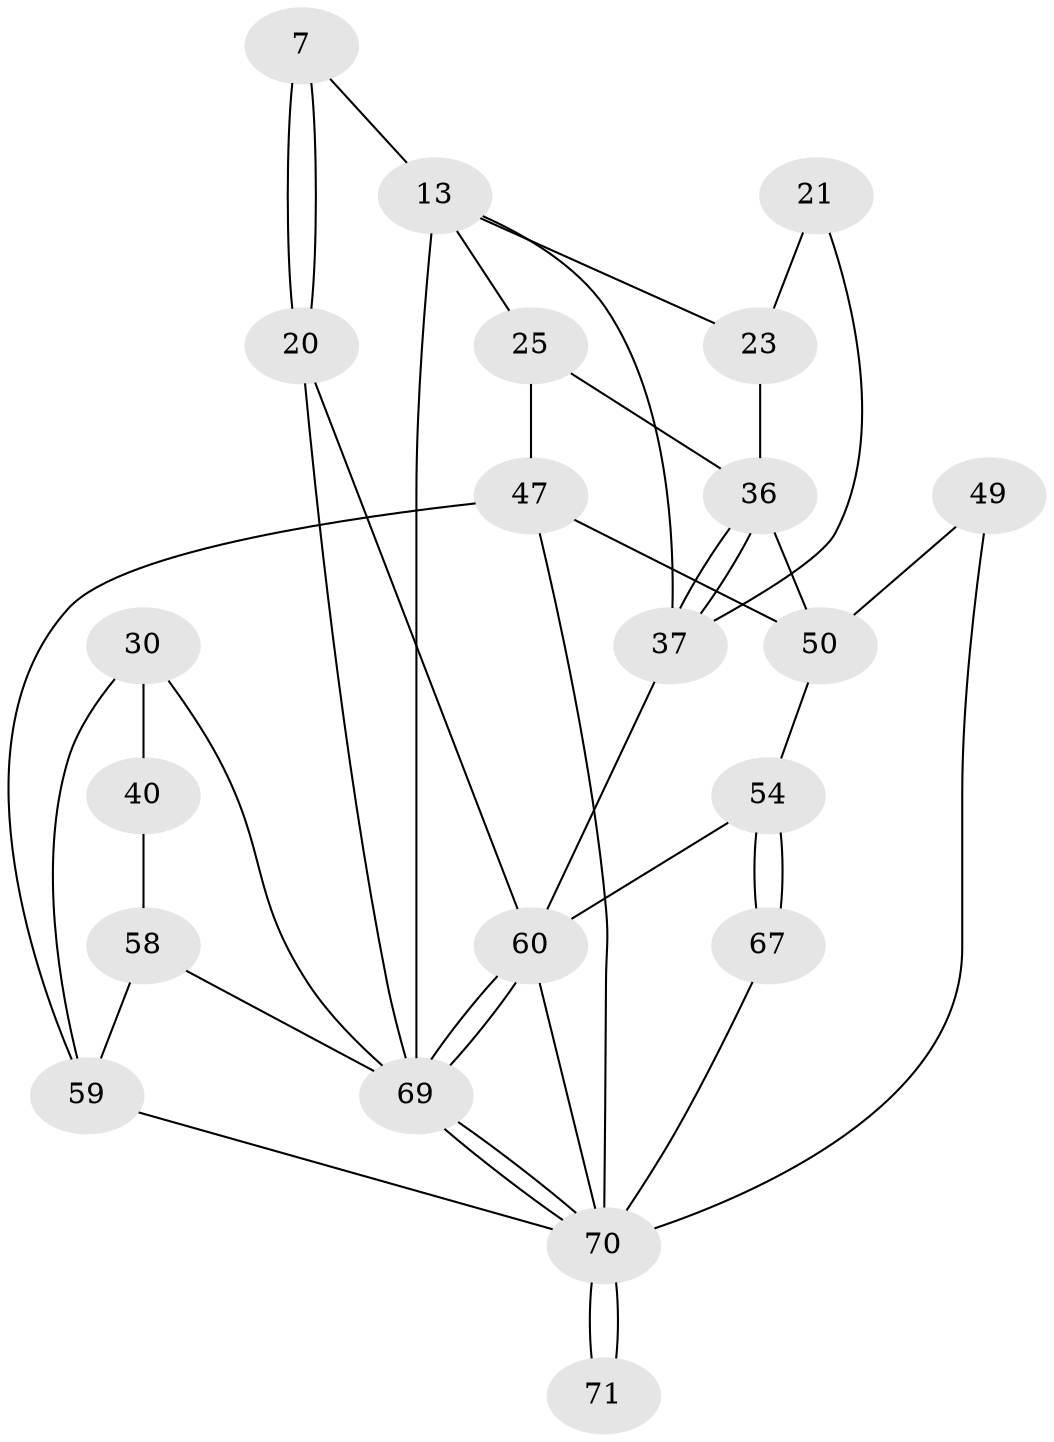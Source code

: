 // original degree distribution, {3: 0.028169014084507043, 6: 0.19718309859154928, 4: 0.23943661971830985, 5: 0.5352112676056338}
// Generated by graph-tools (version 1.1) at 2025/06/03/04/25 22:06:14]
// undirected, 21 vertices, 42 edges
graph export_dot {
graph [start="1"]
  node [color=gray90,style=filled];
  7 [pos="+0.8413137596546365+0.12216387732552328"];
  13 [pos="+0.2906762278205661+0.22279779552696494",super="+4+12+10+9"];
  20 [pos="+1+0.16568882071652208",super="+1"];
  21 [pos="+0.09988051280658862+0.34663995910535655",super="+15"];
  23 [pos="+0.2004025958068757+0.42783814702911555",super="+14"];
  25 [pos="+0.27219969522993753+0.4819982582745042",super="+24"];
  30 [pos="+0.5391396645871744+0.5880468449999889",super="+29"];
  36 [pos="+0+0.5674130563457738",super="+35"];
  37 [pos="+0+0.5880463884570328",super="+22+19"];
  40 [pos="+0.6694045124088036+0.6626880267458156",super="+34"];
  47 [pos="+0.3429255066125292+0.7397706308573513",super="+41+32+38"];
  49 [pos="+0.2660023209870283+0.8312902769531546"];
  50 [pos="+0.18348445307702677+0.8093744900886348",super="+46"];
  54 [pos="+0+0.7756931120906418",super="+53"];
  58 [pos="+0.6569199803667195+0.850049743428912",super="+57+45"];
  59 [pos="+0.5260123576591075+0.8284301152830991",super="+52+51"];
  60 [pos="+1+1",super="+43+42"];
  67 [pos="+0.14670029158383366+1"];
  69 [pos="+0.7721572278308941+1",super="+68+56"];
  70 [pos="+0.6806072018087794+1",super="+61+62+66"];
  71 [pos="+0.3213191734038594+1"];
  7 -- 20 [weight=2];
  7 -- 20;
  7 -- 13;
  13 -- 23;
  13 -- 37;
  13 -- 25;
  13 -- 69 [weight=3];
  20 -- 60 [weight=2];
  20 -- 69;
  21 -- 23 [weight=2];
  21 -- 37 [weight=2];
  23 -- 36;
  25 -- 47 [weight=2];
  25 -- 36;
  30 -- 40 [weight=2];
  30 -- 69;
  30 -- 59;
  36 -- 37;
  36 -- 37;
  36 -- 50 [weight=2];
  37 -- 60 [weight=3];
  40 -- 58 [weight=2];
  47 -- 59 [weight=2];
  47 -- 50;
  47 -- 70;
  49 -- 50;
  49 -- 70 [weight=2];
  50 -- 54;
  54 -- 67 [weight=2];
  54 -- 67;
  54 -- 60;
  58 -- 59 [weight=2];
  58 -- 69 [weight=3];
  59 -- 70;
  60 -- 69 [weight=2];
  60 -- 69;
  60 -- 70;
  67 -- 70;
  69 -- 70;
  69 -- 70;
  70 -- 71 [weight=3];
  70 -- 71;
}
